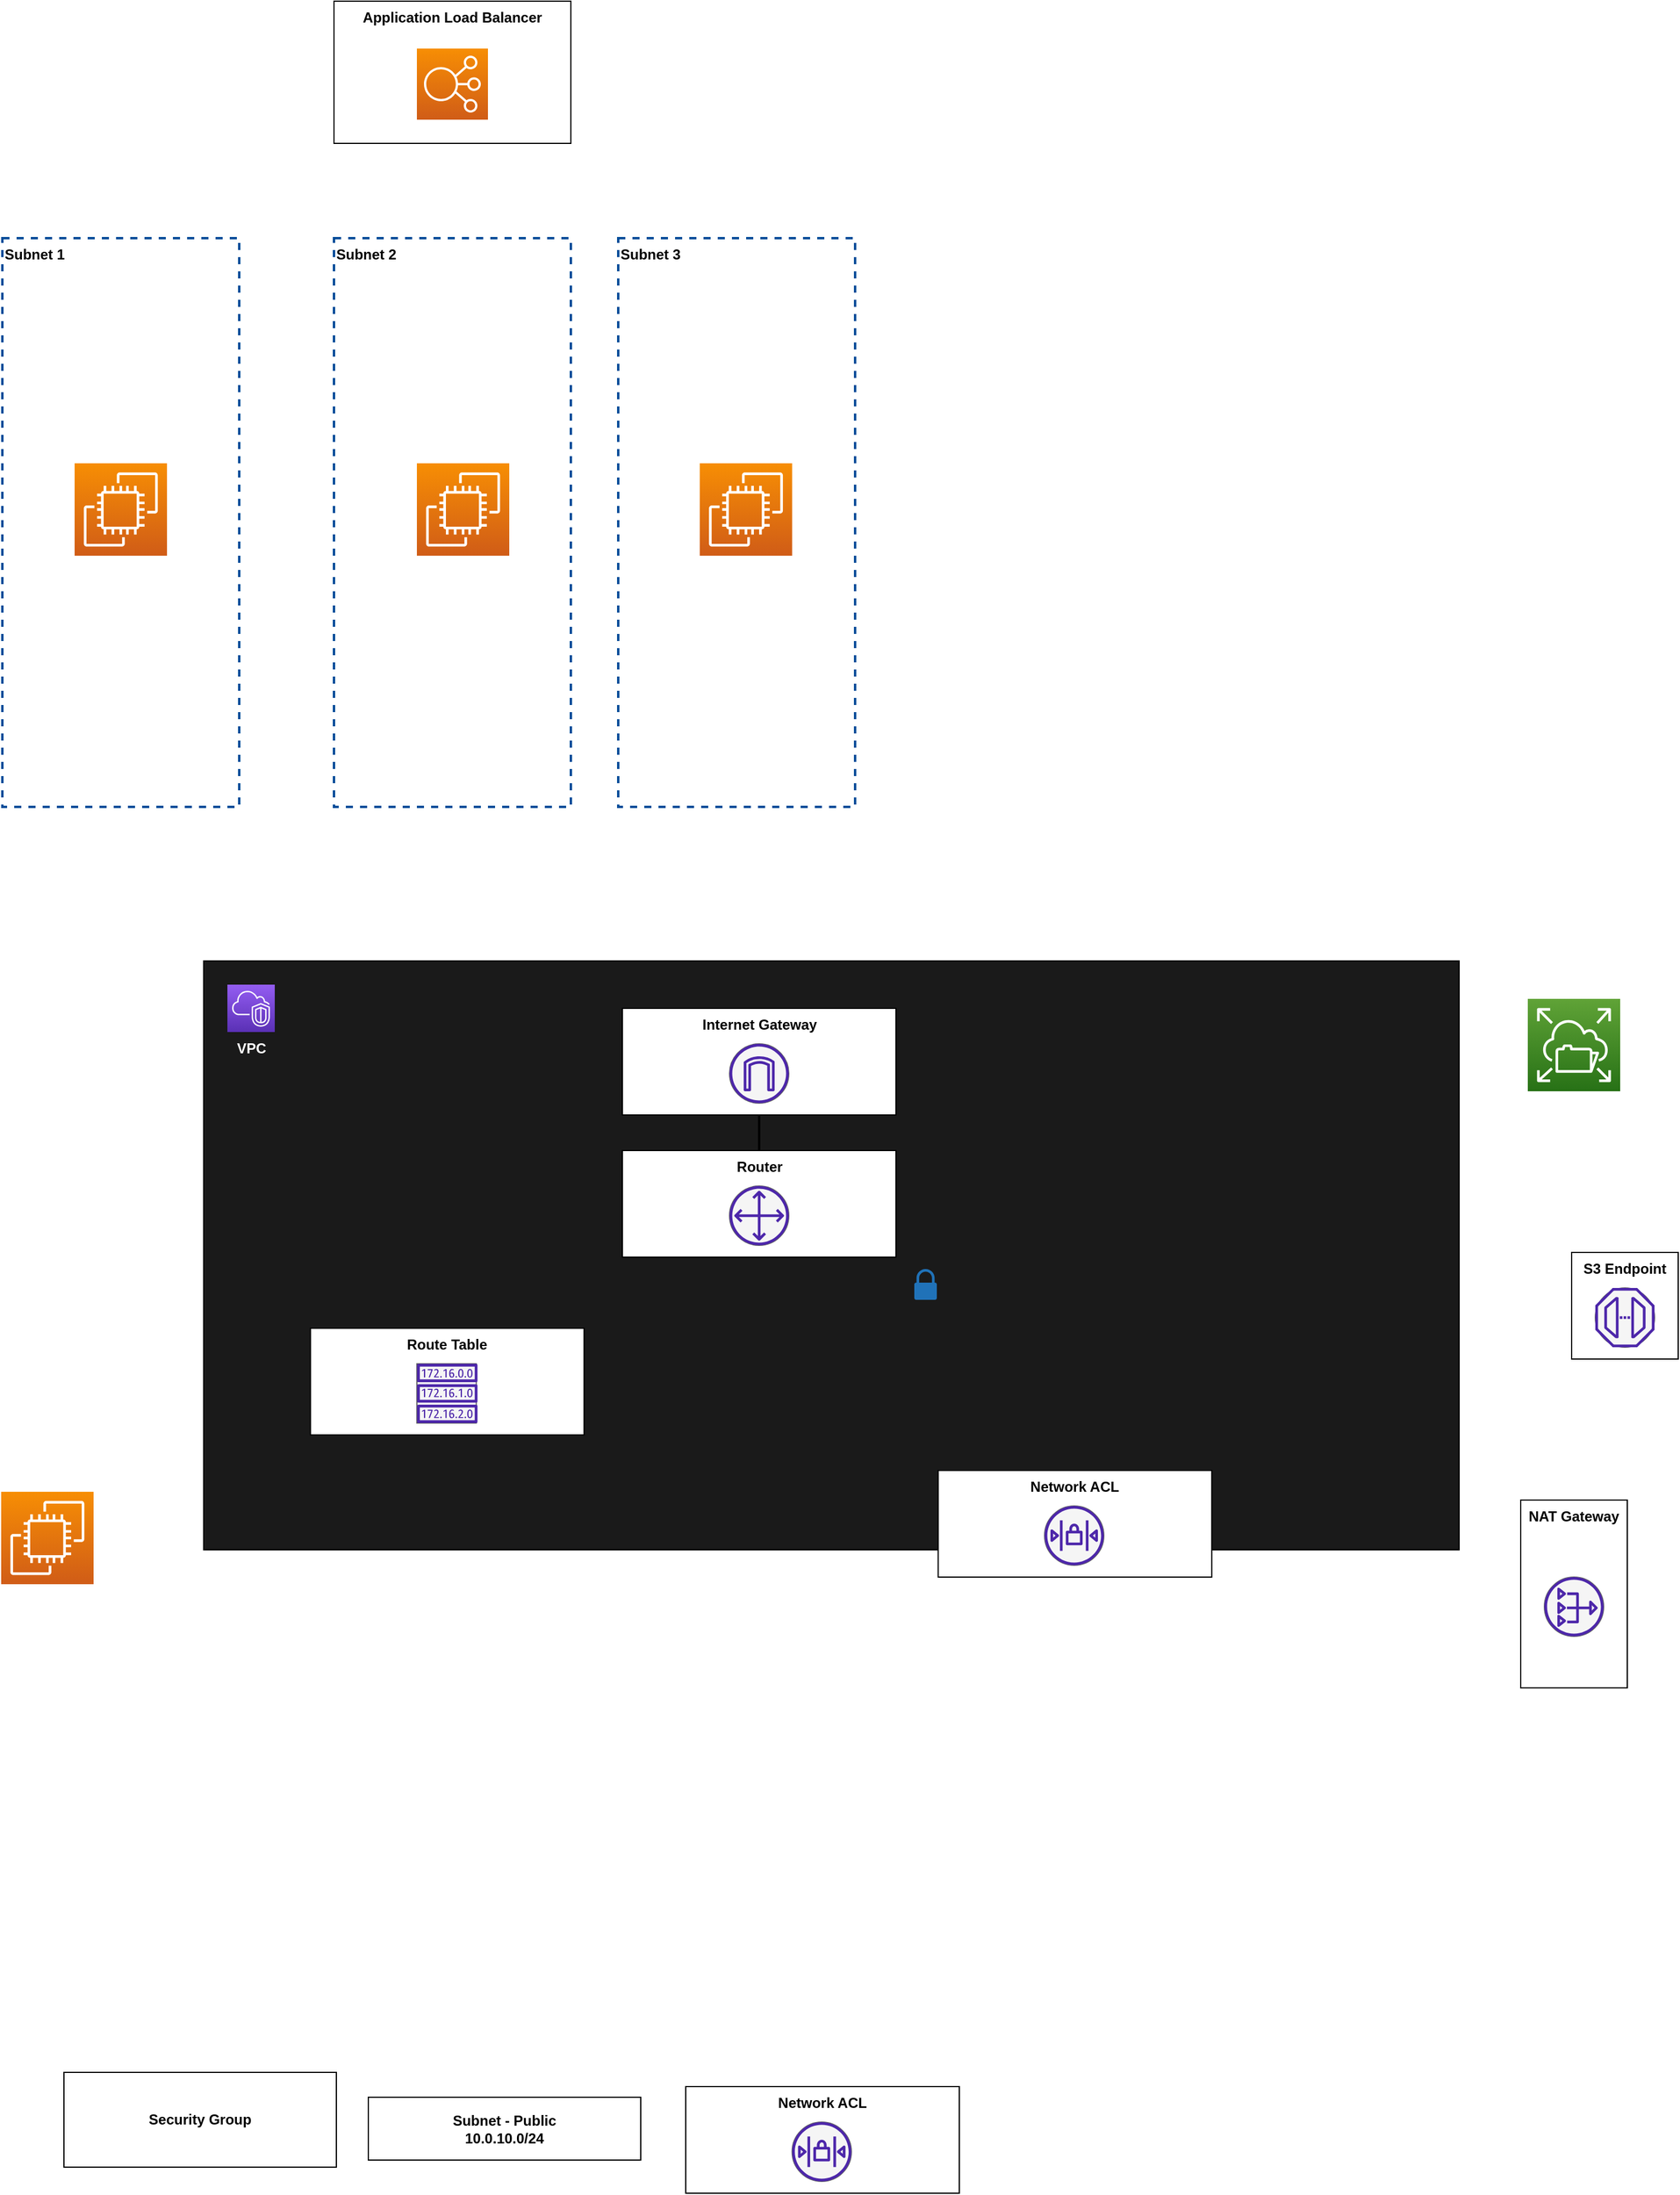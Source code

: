 <mxfile version="19.0.3" type="device"><diagram id="0U9EVkECSL9XpYst_XFg" name="VPC"><mxGraphModel dx="2322" dy="2248" grid="1" gridSize="10" guides="1" tooltips="1" connect="1" arrows="1" fold="1" page="0" pageScale="1" pageWidth="1100" pageHeight="850" math="0" shadow="0"><root><mxCell id="0"/><mxCell id="1" parent="0"/><mxCell id="ixzRv7R_ScsTzMEvwVDS-9" value="Application Load Balancer" style="rounded=0;whiteSpace=wrap;html=1;verticalAlign=top;fontStyle=1" vertex="1" parent="1"><mxGeometry x="280" y="-960" width="200" height="120" as="geometry"/></mxCell><mxCell id="Ig9h3wXfbGA9Dbn_zE4B-46" value="" style="rounded=0;whiteSpace=wrap;html=1;verticalAlign=top;fontStyle=1;fillColor=#1A1A1A;" parent="1" vertex="1"><mxGeometry x="170" y="-150" width="1060" height="497" as="geometry"/></mxCell><mxCell id="5WeFik8djQ8x_PNse01b-4" value="Internet Gateway" style="rounded=0;whiteSpace=wrap;html=1;verticalAlign=top;fontStyle=1" parent="1" vertex="1"><mxGeometry x="523.5" y="-110" width="231" height="90" as="geometry"/></mxCell><mxCell id="M2tCuWPk_VgjxduD9iWH-7" value="VPC" style="sketch=0;points=[[0,0,0],[0.25,0,0],[0.5,0,0],[0.75,0,0],[1,0,0],[0,1,0],[0.25,1,0],[0.5,1,0],[0.75,1,0],[1,1,0],[0,0.25,0],[0,0.5,0],[0,0.75,0],[1,0.25,0],[1,0.5,0],[1,0.75,0]];outlineConnect=0;fontColor=#FFFFFF;gradientColor=#945DF2;gradientDirection=north;fillColor=#5A30B5;strokeColor=#ffffff;dashed=0;verticalLabelPosition=bottom;verticalAlign=top;align=center;html=1;fontSize=12;fontStyle=1;aspect=fixed;shape=mxgraph.aws4.resourceIcon;resIcon=mxgraph.aws4.vpc;labelPosition=center;" parent="1" vertex="1"><mxGeometry x="190.0" y="-130" width="40" height="40" as="geometry"/></mxCell><mxCell id="Ig9h3wXfbGA9Dbn_zE4B-12" value="" style="ellipse;whiteSpace=wrap;html=1;aspect=fixed;fillColor=#f5f5f5;fontColor=#333333;strokeColor=#666666;" parent="1" vertex="1"><mxGeometry x="614" y="-80" width="50" height="50" as="geometry"/></mxCell><mxCell id="NABtASrUBoll2B_tzzq8-5" value="" style="sketch=0;outlineConnect=0;fontColor=#232F3E;gradientColor=none;fillColor=#4D27AA;strokeColor=none;dashed=0;verticalLabelPosition=bottom;verticalAlign=top;align=center;html=1;fontSize=12;fontStyle=0;aspect=fixed;pointerEvents=1;shape=mxgraph.aws4.internet_gateway;" parent="1" vertex="1"><mxGeometry x="614" y="-80" width="50" height="50" as="geometry"/></mxCell><mxCell id="Ig9h3wXfbGA9Dbn_zE4B-1" value="Router" style="rounded=0;whiteSpace=wrap;html=1;verticalAlign=top;fontStyle=1" parent="1" vertex="1"><mxGeometry x="523.5" y="10" width="231" height="90" as="geometry"/></mxCell><mxCell id="NABtASrUBoll2B_tzzq8-13" style="edgeStyle=orthogonalEdgeStyle;rounded=0;orthogonalLoop=1;jettySize=auto;html=1;endArrow=none;endFill=0;strokeWidth=2;" parent="1" source="Ig9h3wXfbGA9Dbn_zE4B-1" target="5WeFik8djQ8x_PNse01b-4" edge="1"><mxGeometry relative="1" as="geometry"/></mxCell><mxCell id="Ig9h3wXfbGA9Dbn_zE4B-10" value="" style="ellipse;whiteSpace=wrap;html=1;aspect=fixed;fillColor=#f5f5f5;fontColor=#333333;strokeColor=#666666;" parent="1" vertex="1"><mxGeometry x="614" y="40" width="50" height="50" as="geometry"/></mxCell><mxCell id="NABtASrUBoll2B_tzzq8-3" value="" style="sketch=0;outlineConnect=0;fontColor=#232F3E;gradientColor=none;fillColor=#4D27AA;strokeColor=none;dashed=0;verticalLabelPosition=bottom;verticalAlign=top;align=center;html=1;fontSize=12;fontStyle=0;aspect=fixed;pointerEvents=1;shape=mxgraph.aws4.customer_gateway;" parent="1" vertex="1"><mxGeometry x="614" y="40" width="50" height="50" as="geometry"/></mxCell><mxCell id="NABtASrUBoll2B_tzzq8-10" value="Subnet - Public&lt;br&gt;10.0.10.0/24" style="rounded=0;whiteSpace=wrap;html=1;verticalAlign=middle;fontStyle=1" parent="1" vertex="1"><mxGeometry x="309" y="809" width="230" height="53" as="geometry"/></mxCell><mxCell id="Ig9h3wXfbGA9Dbn_zE4B-9" value="Network ACL" style="rounded=0;whiteSpace=wrap;html=1;verticalAlign=top;fontStyle=1" parent="1" vertex="1"><mxGeometry x="577" y="800" width="231" height="90" as="geometry"/></mxCell><mxCell id="Ig9h3wXfbGA9Dbn_zE4B-16" value="" style="ellipse;whiteSpace=wrap;html=1;aspect=fixed;fillColor=#f5f5f5;fontColor=#333333;strokeColor=#666666;" parent="1" vertex="1"><mxGeometry x="666.84" y="830" width="50" height="50" as="geometry"/></mxCell><mxCell id="NABtASrUBoll2B_tzzq8-6" value="" style="sketch=0;outlineConnect=0;fontColor=#232F3E;gradientColor=none;fillColor=#4D27AA;strokeColor=none;dashed=0;verticalLabelPosition=bottom;verticalAlign=top;align=center;html=1;fontSize=12;fontStyle=0;aspect=fixed;pointerEvents=1;shape=mxgraph.aws4.network_access_control_list;" parent="1" vertex="1"><mxGeometry x="666.84" y="830" width="50" height="50" as="geometry"/></mxCell><mxCell id="Ig9h3wXfbGA9Dbn_zE4B-18" value="Security Group" style="rounded=0;whiteSpace=wrap;html=1;verticalAlign=middle;fontStyle=1" parent="1" vertex="1"><mxGeometry x="52.0" y="788" width="230" height="80" as="geometry"/></mxCell><mxCell id="Ig9h3wXfbGA9Dbn_zE4B-3" value="Route Table" style="rounded=0;whiteSpace=wrap;html=1;verticalAlign=top;fontStyle=1" parent="1" vertex="1"><mxGeometry x="260.16" y="160" width="231" height="90" as="geometry"/></mxCell><mxCell id="Ig9h3wXfbGA9Dbn_zE4B-13" value="" style="rounded=0;whiteSpace=wrap;html=1;strokeColor=#666666;fillColor=#f5f5f5;fontColor=#333333;" parent="1" vertex="1"><mxGeometry x="350.0" y="190" width="50.16" height="50" as="geometry"/></mxCell><mxCell id="Ig9h3wXfbGA9Dbn_zE4B-5" value="" style="sketch=0;outlineConnect=0;fontColor=#232F3E;gradientColor=none;fillColor=#4D27AA;strokeColor=none;dashed=0;verticalLabelPosition=bottom;verticalAlign=top;align=center;html=1;fontSize=12;fontStyle=0;aspect=fixed;pointerEvents=1;shape=mxgraph.aws4.route_table;" parent="1" vertex="1"><mxGeometry x="350" y="190" width="51.32" height="50" as="geometry"/></mxCell><mxCell id="1qfaUL_ldbtAoEup6m9f-15" value="Subnet 1" style="rounded=0;whiteSpace=wrap;html=1;fillColor=none;strokeWidth=2;strokeColor=#004C99;dashed=1;verticalAlign=top;align=left;fontStyle=1" parent="1" vertex="1"><mxGeometry y="-760" width="200" height="480" as="geometry"/></mxCell><mxCell id="Ig9h3wXfbGA9Dbn_zE4B-26" value="Network ACL" style="rounded=0;whiteSpace=wrap;html=1;verticalAlign=top;fontStyle=1" parent="1" vertex="1"><mxGeometry x="790.16" y="280" width="231" height="90" as="geometry"/></mxCell><mxCell id="Ig9h3wXfbGA9Dbn_zE4B-29" value="" style="ellipse;whiteSpace=wrap;html=1;aspect=fixed;fillColor=#f5f5f5;fontColor=#333333;strokeColor=#666666;" parent="1" vertex="1"><mxGeometry x="880" y="310" width="50" height="50" as="geometry"/></mxCell><mxCell id="Ig9h3wXfbGA9Dbn_zE4B-30" value="" style="sketch=0;outlineConnect=0;fontColor=#232F3E;gradientColor=none;fillColor=#4D27AA;strokeColor=none;dashed=0;verticalLabelPosition=bottom;verticalAlign=top;align=center;html=1;fontSize=12;fontStyle=0;aspect=fixed;pointerEvents=1;shape=mxgraph.aws4.network_access_control_list;" parent="1" vertex="1"><mxGeometry x="880" y="310" width="50" height="50" as="geometry"/></mxCell><mxCell id="Ig9h3wXfbGA9Dbn_zE4B-45" value="S3 Endpoint" style="rounded=0;whiteSpace=wrap;html=1;verticalAlign=top;fontStyle=1" parent="1" vertex="1"><mxGeometry x="1325" y="96" width="90" height="90" as="geometry"/></mxCell><mxCell id="Ig9h3wXfbGA9Dbn_zE4B-38" value="" style="ellipse;whiteSpace=wrap;html=1;aspect=fixed;fillColor=#f5f5f5;fontColor=#333333;strokeColor=#666666;" parent="1" vertex="1"><mxGeometry x="1345" y="126" width="50" height="50" as="geometry"/></mxCell><mxCell id="NABtASrUBoll2B_tzzq8-2" value="" style="sketch=0;outlineConnect=0;fontColor=#232F3E;gradientColor=none;fillColor=#4D27AA;strokeColor=none;dashed=0;verticalLabelPosition=bottom;verticalAlign=top;align=center;html=1;fontSize=12;fontStyle=0;aspect=fixed;pointerEvents=1;shape=mxgraph.aws4.endpoint;" parent="1" vertex="1"><mxGeometry x="1345" y="126" width="50" height="50" as="geometry"/></mxCell><mxCell id="1qfaUL_ldbtAoEup6m9f-19" value="" style="sketch=0;pointerEvents=1;shadow=0;dashed=0;html=1;strokeColor=none;labelPosition=center;verticalLabelPosition=bottom;verticalAlign=top;outlineConnect=0;align=center;shape=mxgraph.office.security.lock_protected;fillColor=#2072B8;" parent="1" vertex="1"><mxGeometry x="770" y="110" width="19" height="26" as="geometry"/></mxCell><mxCell id="ixzRv7R_ScsTzMEvwVDS-1" value="" style="sketch=0;points=[[0,0,0],[0.25,0,0],[0.5,0,0],[0.75,0,0],[1,0,0],[0,1,0],[0.25,1,0],[0.5,1,0],[0.75,1,0],[1,1,0],[0,0.25,0],[0,0.5,0],[0,0.75,0],[1,0.25,0],[1,0.5,0],[1,0.75,0]];outlineConnect=0;fontColor=#232F3E;gradientColor=#60A337;gradientDirection=north;fillColor=#277116;strokeColor=#ffffff;dashed=0;verticalLabelPosition=bottom;verticalAlign=top;align=center;html=1;fontSize=12;fontStyle=0;aspect=fixed;shape=mxgraph.aws4.resourceIcon;resIcon=mxgraph.aws4.elastic_file_system;" vertex="1" parent="1"><mxGeometry x="1288" y="-118" width="78" height="78" as="geometry"/></mxCell><mxCell id="ixzRv7R_ScsTzMEvwVDS-2" value="EC2 Instance&lt;br&gt;Web" style="sketch=0;points=[[0,0,0],[0.25,0,0],[0.5,0,0],[0.75,0,0],[1,0,0],[0,1,0],[0.25,1,0],[0.5,1,0],[0.75,1,0],[1,1,0],[0,0.25,0],[0,0.5,0],[0,0.75,0],[1,0.25,0],[1,0.5,0],[1,0.75,0]];outlineConnect=0;fontColor=#FFFFFF;gradientColor=#F78E04;gradientDirection=north;fillColor=#D05C17;strokeColor=#ffffff;dashed=0;verticalLabelPosition=bottom;verticalAlign=top;align=center;html=1;fontSize=12;fontStyle=1;aspect=fixed;shape=mxgraph.aws4.resourceIcon;resIcon=mxgraph.aws4.ec2;" vertex="1" parent="1"><mxGeometry x="-1" y="298" width="78" height="78" as="geometry"/></mxCell><mxCell id="ixzRv7R_ScsTzMEvwVDS-3" value="" style="group" vertex="1" connectable="0" parent="1"><mxGeometry x="1302" y="370" width="70" height="93.5" as="geometry"/></mxCell><mxCell id="Ig9h3wXfbGA9Dbn_zE4B-44" value="NAT Gateway" style="rounded=0;whiteSpace=wrap;html=1;verticalAlign=top;fontStyle=1" parent="ixzRv7R_ScsTzMEvwVDS-3" vertex="1"><mxGeometry x="-20" y="-65" width="90" height="158.5" as="geometry"/></mxCell><mxCell id="Ig9h3wXfbGA9Dbn_zE4B-41" value="" style="ellipse;whiteSpace=wrap;html=1;aspect=fixed;fillColor=#f5f5f5;fontColor=#333333;strokeColor=#666666;" parent="ixzRv7R_ScsTzMEvwVDS-3" vertex="1"><mxGeometry width="50" height="50" as="geometry"/></mxCell><mxCell id="NABtASrUBoll2B_tzzq8-7" value="" style="sketch=0;outlineConnect=0;fontColor=#232F3E;gradientColor=none;fillColor=#4D27AA;strokeColor=none;dashed=0;verticalLabelPosition=bottom;verticalAlign=top;align=center;html=1;fontSize=12;fontStyle=0;aspect=fixed;pointerEvents=1;shape=mxgraph.aws4.nat_gateway;" parent="ixzRv7R_ScsTzMEvwVDS-3" vertex="1"><mxGeometry width="50" height="50" as="geometry"/></mxCell><mxCell id="ixzRv7R_ScsTzMEvwVDS-6" value="" style="sketch=0;points=[[0,0,0],[0.25,0,0],[0.5,0,0],[0.75,0,0],[1,0,0],[0,1,0],[0.25,1,0],[0.5,1,0],[0.75,1,0],[1,1,0],[0,0.25,0],[0,0.5,0],[0,0.75,0],[1,0.25,0],[1,0.5,0],[1,0.75,0]];outlineConnect=0;fontColor=#FFFFFF;gradientColor=#F78E04;gradientDirection=north;fillColor=#D05C17;strokeColor=#ffffff;dashed=0;verticalLabelPosition=bottom;verticalAlign=top;align=center;html=1;fontSize=12;fontStyle=1;aspect=fixed;shape=mxgraph.aws4.resourceIcon;resIcon=mxgraph.aws4.elastic_load_balancing;" vertex="1" parent="1"><mxGeometry x="350" y="-920" width="60" height="60" as="geometry"/></mxCell><mxCell id="ixzRv7R_ScsTzMEvwVDS-7" value="Subnet 2" style="rounded=0;whiteSpace=wrap;html=1;fillColor=none;strokeWidth=2;strokeColor=#004C99;dashed=1;verticalAlign=top;align=left;fontStyle=1" vertex="1" parent="1"><mxGeometry x="280" y="-760" width="200" height="480" as="geometry"/></mxCell><mxCell id="ixzRv7R_ScsTzMEvwVDS-8" value="Subnet 3" style="rounded=0;whiteSpace=wrap;html=1;fillColor=none;strokeWidth=2;strokeColor=#004C99;dashed=1;verticalAlign=top;align=left;fontStyle=1" vertex="1" parent="1"><mxGeometry x="520" y="-760" width="200" height="480" as="geometry"/></mxCell><mxCell id="ixzRv7R_ScsTzMEvwVDS-10" value="Instance" style="sketch=0;points=[[0,0,0],[0.25,0,0],[0.5,0,0],[0.75,0,0],[1,0,0],[0,1,0],[0.25,1,0],[0.5,1,0],[0.75,1,0],[1,1,0],[0,0.25,0],[0,0.5,0],[0,0.75,0],[1,0.25,0],[1,0.5,0],[1,0.75,0]];outlineConnect=0;fontColor=#FFFFFF;gradientColor=#F78E04;gradientDirection=north;fillColor=#D05C17;strokeColor=#ffffff;dashed=0;verticalLabelPosition=bottom;verticalAlign=top;align=center;html=1;fontSize=12;fontStyle=1;aspect=fixed;shape=mxgraph.aws4.resourceIcon;resIcon=mxgraph.aws4.ec2;" vertex="1" parent="1"><mxGeometry x="61" y="-570" width="78" height="78" as="geometry"/></mxCell><mxCell id="ixzRv7R_ScsTzMEvwVDS-11" value="Instance" style="sketch=0;points=[[0,0,0],[0.25,0,0],[0.5,0,0],[0.75,0,0],[1,0,0],[0,1,0],[0.25,1,0],[0.5,1,0],[0.75,1,0],[1,1,0],[0,0.25,0],[0,0.5,0],[0,0.75,0],[1,0.25,0],[1,0.5,0],[1,0.75,0]];outlineConnect=0;fontColor=#FFFFFF;gradientColor=#F78E04;gradientDirection=north;fillColor=#D05C17;strokeColor=#ffffff;dashed=0;verticalLabelPosition=bottom;verticalAlign=top;align=center;html=1;fontSize=12;fontStyle=1;aspect=fixed;shape=mxgraph.aws4.resourceIcon;resIcon=mxgraph.aws4.ec2;" vertex="1" parent="1"><mxGeometry x="350" y="-570" width="78" height="78" as="geometry"/></mxCell><mxCell id="ixzRv7R_ScsTzMEvwVDS-12" value="Instance" style="sketch=0;points=[[0,0,0],[0.25,0,0],[0.5,0,0],[0.75,0,0],[1,0,0],[0,1,0],[0.25,1,0],[0.5,1,0],[0.75,1,0],[1,1,0],[0,0.25,0],[0,0.5,0],[0,0.75,0],[1,0.25,0],[1,0.5,0],[1,0.75,0]];outlineConnect=0;fontColor=#FFFFFF;gradientColor=#F78E04;gradientDirection=north;fillColor=#D05C17;strokeColor=#ffffff;dashed=0;verticalLabelPosition=bottom;verticalAlign=top;align=center;html=1;fontSize=12;fontStyle=1;aspect=fixed;shape=mxgraph.aws4.resourceIcon;resIcon=mxgraph.aws4.ec2;" vertex="1" parent="1"><mxGeometry x="588.84" y="-570" width="78" height="78" as="geometry"/></mxCell></root></mxGraphModel></diagram></mxfile>